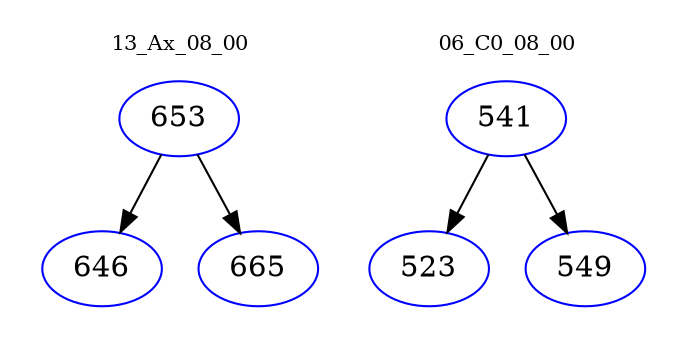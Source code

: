 digraph{
subgraph cluster_0 {
color = white
label = "13_Ax_08_00";
fontsize=10;
T0_653 [label="653", color="blue"]
T0_653 -> T0_646 [color="black"]
T0_646 [label="646", color="blue"]
T0_653 -> T0_665 [color="black"]
T0_665 [label="665", color="blue"]
}
subgraph cluster_1 {
color = white
label = "06_C0_08_00";
fontsize=10;
T1_541 [label="541", color="blue"]
T1_541 -> T1_523 [color="black"]
T1_523 [label="523", color="blue"]
T1_541 -> T1_549 [color="black"]
T1_549 [label="549", color="blue"]
}
}
